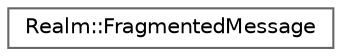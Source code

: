 digraph "Graphical Class Hierarchy"
{
 // LATEX_PDF_SIZE
  bgcolor="transparent";
  edge [fontname=Helvetica,fontsize=10,labelfontname=Helvetica,labelfontsize=10];
  node [fontname=Helvetica,fontsize=10,shape=box,height=0.2,width=0.4];
  rankdir="LR";
  Node0 [id="Node000000",label="Realm::FragmentedMessage",height=0.2,width=0.4,color="grey40", fillcolor="white", style="filled",URL="$classRealm_1_1FragmentedMessage.html",tooltip=" "];
}

